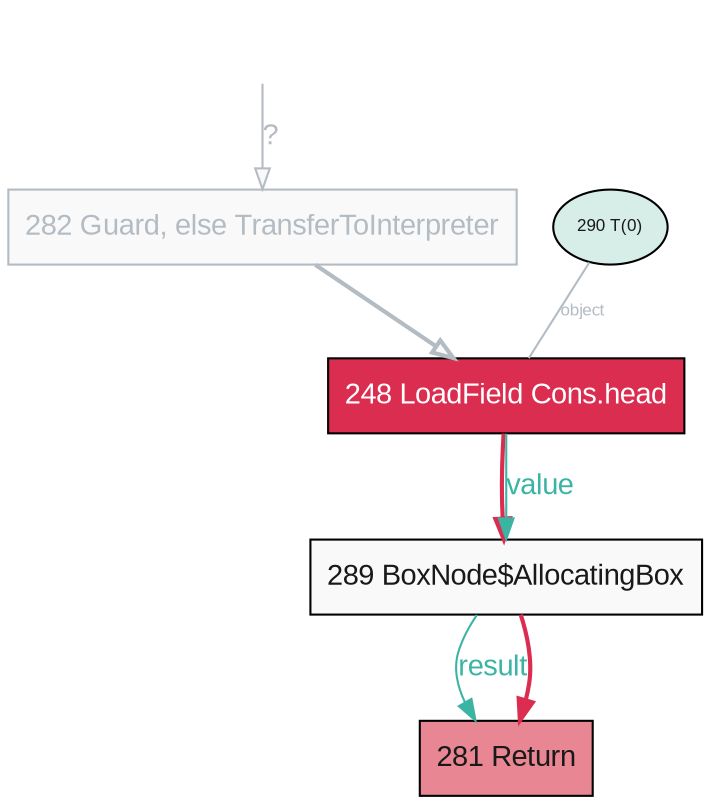 digraph G {
  graph [bgcolor="white"];
  node193 [style="invis",label=""];
  node248 [label="248 LoadField Cons.head",shape="rectangle",fontname="Arial",style="filled",color="black",fillcolor="#da2d4f",fontcolor="#ffffff"];
  node281 [label="281 Return",shape="rectangle",fontname="Arial",style="filled",color="black",fillcolor="#e98693",fontcolor="#1a1919"];
  node282 [label="282 Guard, else TransferToInterpreter",shape="rectangle",fontname="Arial",style="filled",color="#b3bbc3",fillcolor="#f9f9f9",fontcolor="#b3bbc3"];
  node289 [label="289 BoxNode$AllocatingBox",shape="rectangle",fontname="Arial",style="filled",color="black",fillcolor="#f9f9f9",fontcolor="#1a1919"];
  node248 -> node289 [fontname="arial",color="#da2d4f",fontcolor="#da2d4f",penwidth="2"];
  node289 -> node281 [label="result",fontname="arial",color="#3cb4a4",fontcolor="#3cb4a4"];
  node193 -> node282 [label="?",fontname="arial",color="#b3bbc3",fontcolor="#b3bbc3",fillcolor="#f9f9f9"];
  node282 -> node248 [fontname="arial",color="#b3bbc3",fontcolor="#b3bbc3",penwidth="2",fillcolor="#f9f9f9"];
  node248 -> node289 [label="value",fontname="arial",color="#3cb4a4",fontcolor="#3cb4a4"];
  node289 -> node281 [fontname="arial",color="#da2d4f",fontcolor="#da2d4f",penwidth="2"];
  inline290x248 [label="290 T(0)",shape="oval",fontname="Arial",style="filled",color="black",fillcolor="#d7ede7",fontcolor="#1a1919",fontsize="8"];
  inline290x248 -> node248 [label="object",fontname="arial",color="#b3bbc3",fontcolor="#b3bbc3",fillcolor="#f9f9f9",arrowhead="none",fontsize="8"];
}
